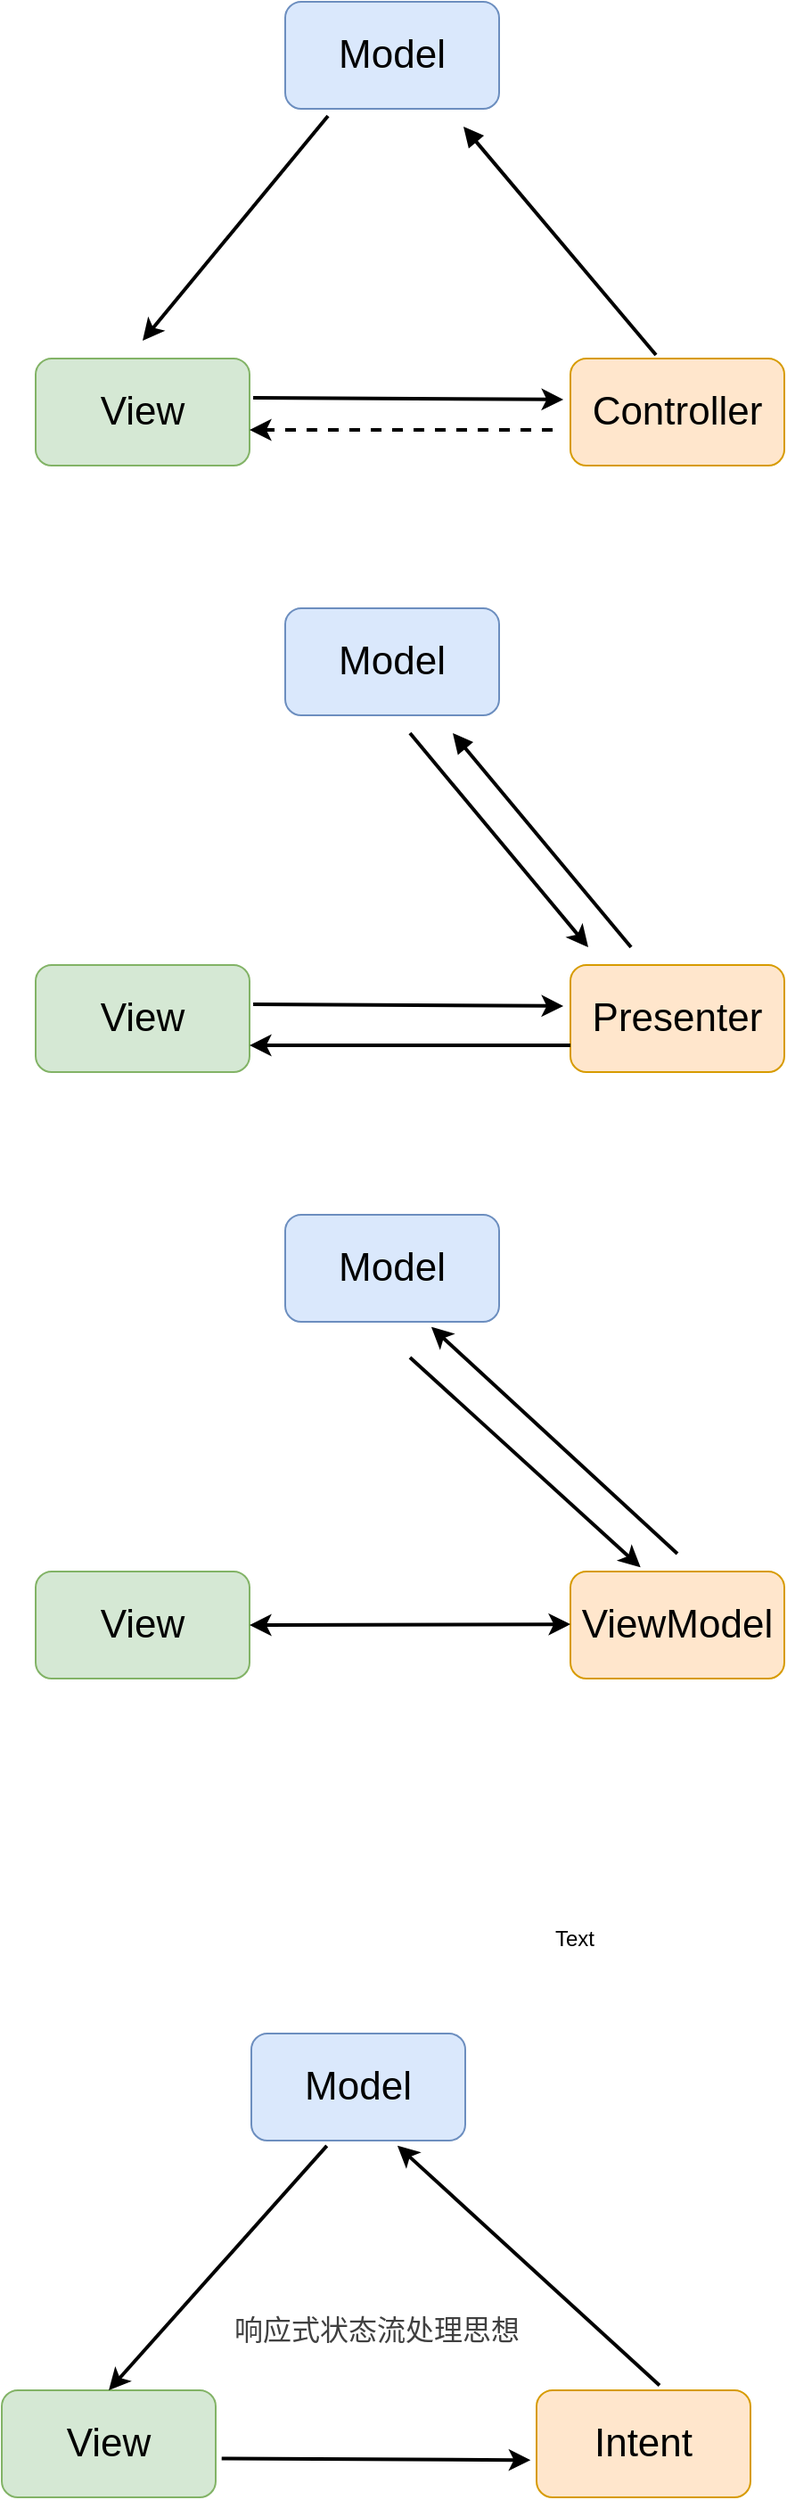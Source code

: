 <mxfile version="24.6.4" type="github">
  <diagram name="第 1 页" id="bIuQGuMB9vD3CDJqxjco">
    <mxGraphModel dx="1266" dy="583" grid="0" gridSize="10" guides="1" tooltips="1" connect="1" arrows="1" fold="1" page="1" pageScale="1" pageWidth="827" pageHeight="1169" math="0" shadow="0">
      <root>
        <mxCell id="0" />
        <mxCell id="1" parent="0" />
        <mxCell id="GrxSUHecFxTpnnazrMTy-1" value="&lt;font style=&quot;font-size: 22px&quot;&gt;Model&lt;/font&gt;" style="rounded=1;whiteSpace=wrap;html=1;fillColor=#dae8fc;strokeColor=#6c8ebf;" vertex="1" parent="1">
          <mxGeometry x="320" y="80" width="120" height="60" as="geometry" />
        </mxCell>
        <mxCell id="GrxSUHecFxTpnnazrMTy-2" value="&lt;font style=&quot;font-size: 22px&quot;&gt;View&lt;/font&gt;" style="rounded=1;whiteSpace=wrap;html=1;fillColor=#d5e8d4;strokeColor=#82b366;" vertex="1" parent="1">
          <mxGeometry x="180" y="280" width="120" height="60" as="geometry" />
        </mxCell>
        <mxCell id="GrxSUHecFxTpnnazrMTy-3" value="&lt;span style=&quot;font-size: 22px&quot;&gt;Controller&lt;/span&gt;" style="rounded=1;whiteSpace=wrap;html=1;fillColor=#ffe6cc;strokeColor=#d79b00;" vertex="1" parent="1">
          <mxGeometry x="480" y="280" width="120" height="60" as="geometry" />
        </mxCell>
        <mxCell id="GrxSUHecFxTpnnazrMTy-4" value="" style="endArrow=classic;html=1;rounded=0;fontSize=22;exitX=1.017;exitY=0.367;exitDx=0;exitDy=0;exitPerimeter=0;entryX=-0.033;entryY=0.383;entryDx=0;entryDy=0;entryPerimeter=0;strokeWidth=2;" edge="1" parent="1" source="GrxSUHecFxTpnnazrMTy-2" target="GrxSUHecFxTpnnazrMTy-3">
          <mxGeometry width="50" height="50" relative="1" as="geometry">
            <mxPoint x="310" y="430" as="sourcePoint" />
            <mxPoint x="360" y="380" as="targetPoint" />
          </mxGeometry>
        </mxCell>
        <mxCell id="GrxSUHecFxTpnnazrMTy-5" value="" style="endArrow=block;html=1;rounded=0;fontSize=22;exitX=0.4;exitY=-0.033;exitDx=0;exitDy=0;exitPerimeter=0;strokeWidth=2;endFill=1;" edge="1" parent="1" source="GrxSUHecFxTpnnazrMTy-3">
          <mxGeometry width="50" height="50" relative="1" as="geometry">
            <mxPoint x="520" y="270" as="sourcePoint" />
            <mxPoint x="420" y="150" as="targetPoint" />
          </mxGeometry>
        </mxCell>
        <mxCell id="GrxSUHecFxTpnnazrMTy-6" value="" style="endArrow=classic;html=1;rounded=0;fontSize=22;exitX=0.2;exitY=1.067;exitDx=0;exitDy=0;exitPerimeter=0;strokeWidth=2;" edge="1" parent="1" source="GrxSUHecFxTpnnazrMTy-1">
          <mxGeometry width="50" height="50" relative="1" as="geometry">
            <mxPoint x="220" y="210" as="sourcePoint" />
            <mxPoint x="240" y="270" as="targetPoint" />
            <Array as="points">
              <mxPoint x="240" y="270" />
            </Array>
          </mxGeometry>
        </mxCell>
        <mxCell id="GrxSUHecFxTpnnazrMTy-7" value="&lt;font style=&quot;font-size: 22px&quot;&gt;Model&lt;/font&gt;" style="rounded=1;whiteSpace=wrap;html=1;fillColor=#dae8fc;strokeColor=#6c8ebf;" vertex="1" parent="1">
          <mxGeometry x="320" y="420" width="120" height="60" as="geometry" />
        </mxCell>
        <mxCell id="GrxSUHecFxTpnnazrMTy-8" value="&lt;font style=&quot;font-size: 22px&quot;&gt;View&lt;/font&gt;" style="rounded=1;whiteSpace=wrap;html=1;fillColor=#d5e8d4;strokeColor=#82b366;" vertex="1" parent="1">
          <mxGeometry x="180" y="620" width="120" height="60" as="geometry" />
        </mxCell>
        <mxCell id="GrxSUHecFxTpnnazrMTy-9" value="&lt;font style=&quot;font-size: 22px&quot;&gt;Presenter&lt;/font&gt;" style="rounded=1;whiteSpace=wrap;html=1;fillColor=#ffe6cc;strokeColor=#d79b00;" vertex="1" parent="1">
          <mxGeometry x="480" y="620" width="120" height="60" as="geometry" />
        </mxCell>
        <mxCell id="GrxSUHecFxTpnnazrMTy-10" value="" style="endArrow=classic;html=1;rounded=0;fontSize=22;exitX=1.017;exitY=0.367;exitDx=0;exitDy=0;exitPerimeter=0;entryX=-0.033;entryY=0.383;entryDx=0;entryDy=0;entryPerimeter=0;strokeWidth=2;" edge="1" parent="1" source="GrxSUHecFxTpnnazrMTy-8" target="GrxSUHecFxTpnnazrMTy-9">
          <mxGeometry width="50" height="50" relative="1" as="geometry">
            <mxPoint x="310" y="770" as="sourcePoint" />
            <mxPoint x="360" y="720" as="targetPoint" />
          </mxGeometry>
        </mxCell>
        <mxCell id="GrxSUHecFxTpnnazrMTy-11" value="" style="endArrow=block;html=1;rounded=0;fontSize=22;strokeWidth=2;endFill=1;" edge="1" parent="1">
          <mxGeometry width="50" height="50" relative="1" as="geometry">
            <mxPoint x="514" y="610" as="sourcePoint" />
            <mxPoint x="414" y="490" as="targetPoint" />
          </mxGeometry>
        </mxCell>
        <mxCell id="GrxSUHecFxTpnnazrMTy-12" value="" style="endArrow=classic;html=1;rounded=0;fontSize=22;strokeWidth=2;dashed=1;" edge="1" parent="1">
          <mxGeometry width="50" height="50" relative="1" as="geometry">
            <mxPoint x="470" y="320" as="sourcePoint" />
            <mxPoint x="300" y="320" as="targetPoint" />
            <Array as="points">
              <mxPoint x="460" y="320" />
            </Array>
          </mxGeometry>
        </mxCell>
        <mxCell id="GrxSUHecFxTpnnazrMTy-13" value="" style="endArrow=classic;html=1;rounded=0;fontSize=22;strokeWidth=2;exitX=0;exitY=0.75;exitDx=0;exitDy=0;entryX=1;entryY=0.75;entryDx=0;entryDy=0;" edge="1" parent="1" source="GrxSUHecFxTpnnazrMTy-9" target="GrxSUHecFxTpnnazrMTy-8">
          <mxGeometry width="50" height="50" relative="1" as="geometry">
            <mxPoint x="350" y="730" as="sourcePoint" />
            <mxPoint x="400" y="680" as="targetPoint" />
          </mxGeometry>
        </mxCell>
        <mxCell id="GrxSUHecFxTpnnazrMTy-14" value="" style="endArrow=classic;html=1;rounded=0;fontSize=22;strokeWidth=2;" edge="1" parent="1">
          <mxGeometry width="50" height="50" relative="1" as="geometry">
            <mxPoint x="390" y="490" as="sourcePoint" />
            <mxPoint x="490" y="610" as="targetPoint" />
          </mxGeometry>
        </mxCell>
        <mxCell id="GrxSUHecFxTpnnazrMTy-15" value="&lt;font style=&quot;font-size: 22px&quot;&gt;Model&lt;/font&gt;" style="rounded=1;whiteSpace=wrap;html=1;fillColor=#dae8fc;strokeColor=#6c8ebf;" vertex="1" parent="1">
          <mxGeometry x="320" y="760" width="120" height="60" as="geometry" />
        </mxCell>
        <mxCell id="GrxSUHecFxTpnnazrMTy-16" value="&lt;font style=&quot;font-size: 22px&quot;&gt;View&lt;/font&gt;" style="rounded=1;whiteSpace=wrap;html=1;fillColor=#d5e8d4;strokeColor=#82b366;" vertex="1" parent="1">
          <mxGeometry x="180" y="960" width="120" height="60" as="geometry" />
        </mxCell>
        <mxCell id="GrxSUHecFxTpnnazrMTy-17" value="&lt;span style=&quot;font-size: 22px&quot;&gt;ViewModel&lt;/span&gt;" style="rounded=1;whiteSpace=wrap;html=1;fillColor=#ffe6cc;strokeColor=#d79b00;" vertex="1" parent="1">
          <mxGeometry x="480" y="960" width="120" height="60" as="geometry" />
        </mxCell>
        <mxCell id="GrxSUHecFxTpnnazrMTy-18" value="" style="endArrow=classic;startArrow=classic;html=1;rounded=0;fontSize=22;strokeWidth=2;exitX=1;exitY=0.5;exitDx=0;exitDy=0;" edge="1" parent="1" source="GrxSUHecFxTpnnazrMTy-16">
          <mxGeometry width="50" height="50" relative="1" as="geometry">
            <mxPoint x="310" y="990.03" as="sourcePoint" />
            <mxPoint x="480" y="989.55" as="targetPoint" />
          </mxGeometry>
        </mxCell>
        <mxCell id="GrxSUHecFxTpnnazrMTy-19" value="" style="endArrow=classic;html=1;rounded=0;fontSize=22;strokeWidth=2;entryX=0.683;entryY=1.048;entryDx=0;entryDy=0;entryPerimeter=0;" edge="1" parent="1" target="GrxSUHecFxTpnnazrMTy-15">
          <mxGeometry width="50" height="50" relative="1" as="geometry">
            <mxPoint x="540" y="950" as="sourcePoint" />
            <mxPoint x="510" y="860" as="targetPoint" />
          </mxGeometry>
        </mxCell>
        <mxCell id="GrxSUHecFxTpnnazrMTy-20" value="" style="endArrow=classic;html=1;rounded=0;fontSize=22;strokeWidth=2;entryX=0.328;entryY=-0.039;entryDx=0;entryDy=0;entryPerimeter=0;" edge="1" parent="1" target="GrxSUHecFxTpnnazrMTy-17">
          <mxGeometry width="50" height="50" relative="1" as="geometry">
            <mxPoint x="390" y="840" as="sourcePoint" />
            <mxPoint x="430" y="860" as="targetPoint" />
          </mxGeometry>
        </mxCell>
        <mxCell id="GrxSUHecFxTpnnazrMTy-21" value="&lt;font style=&quot;font-size: 22px&quot;&gt;Model&lt;/font&gt;" style="rounded=1;whiteSpace=wrap;html=1;fillColor=#dae8fc;strokeColor=#6c8ebf;" vertex="1" parent="1">
          <mxGeometry x="301" y="1219" width="120" height="60" as="geometry" />
        </mxCell>
        <mxCell id="GrxSUHecFxTpnnazrMTy-22" value="&lt;font style=&quot;font-size: 22px&quot;&gt;View&lt;/font&gt;" style="rounded=1;whiteSpace=wrap;html=1;fillColor=#d5e8d4;strokeColor=#82b366;" vertex="1" parent="1">
          <mxGeometry x="161" y="1419" width="120" height="60" as="geometry" />
        </mxCell>
        <mxCell id="GrxSUHecFxTpnnazrMTy-23" value="&lt;span style=&quot;font-size: 22px&quot;&gt;Intent&lt;/span&gt;" style="rounded=1;whiteSpace=wrap;html=1;fillColor=#ffe6cc;strokeColor=#d79b00;" vertex="1" parent="1">
          <mxGeometry x="461" y="1419" width="120" height="60" as="geometry" />
        </mxCell>
        <mxCell id="GrxSUHecFxTpnnazrMTy-24" value="" style="endArrow=classic;html=1;rounded=0;fontSize=22;strokeWidth=2;entryX=0.683;entryY=1.048;entryDx=0;entryDy=0;entryPerimeter=0;exitX=0.575;exitY=-0.046;exitDx=0;exitDy=0;exitPerimeter=0;" edge="1" parent="1" source="GrxSUHecFxTpnnazrMTy-23" target="GrxSUHecFxTpnnazrMTy-21">
          <mxGeometry width="50" height="50" relative="1" as="geometry">
            <mxPoint x="521" y="1409" as="sourcePoint" />
            <mxPoint x="491" y="1319" as="targetPoint" />
          </mxGeometry>
        </mxCell>
        <mxCell id="GrxSUHecFxTpnnazrMTy-25" value="" style="endArrow=classic;html=1;rounded=0;fontSize=22;strokeWidth=2;exitX=1.028;exitY=0.637;exitDx=0;exitDy=0;exitPerimeter=0;entryX=-0.028;entryY=0.652;entryDx=0;entryDy=0;entryPerimeter=0;" edge="1" parent="1" source="GrxSUHecFxTpnnazrMTy-22" target="GrxSUHecFxTpnnazrMTy-23">
          <mxGeometry width="50" height="50" relative="1" as="geometry">
            <mxPoint x="291" y="1489" as="sourcePoint" />
            <mxPoint x="451" y="1457" as="targetPoint" />
          </mxGeometry>
        </mxCell>
        <mxCell id="GrxSUHecFxTpnnazrMTy-26" value="" style="endArrow=classic;html=1;rounded=0;fontSize=22;strokeWidth=2;entryX=0.5;entryY=0;entryDx=0;entryDy=0;exitX=0.353;exitY=1.049;exitDx=0;exitDy=0;exitPerimeter=0;" edge="1" parent="1" source="GrxSUHecFxTpnnazrMTy-21" target="GrxSUHecFxTpnnazrMTy-22">
          <mxGeometry width="50" height="50" relative="1" as="geometry">
            <mxPoint x="251" y="1359" as="sourcePoint" />
            <mxPoint x="301" y="1309" as="targetPoint" />
          </mxGeometry>
        </mxCell>
        <mxCell id="GrxSUHecFxTpnnazrMTy-27" value="&lt;span style=&quot;color: rgb(64 , 64 , 64) ; font-family: , &amp;#34;system-ui&amp;#34; , &amp;#34;apple color emoji&amp;#34; , &amp;#34;segoe ui emoji&amp;#34; , &amp;#34;segoe ui symbol&amp;#34; , &amp;#34;segoe ui&amp;#34; , &amp;#34;pingfang sc&amp;#34; , &amp;#34;hiragino sans gb&amp;#34; , &amp;#34;microsoft yahei&amp;#34; , &amp;#34;helvetica neue&amp;#34; , &amp;#34;helvetica&amp;#34; , &amp;#34;arial&amp;#34; , sans-serif ; font-size: 16px ; text-align: left ; background-color: rgb(255 , 255 , 255)&quot;&gt;响应式状态流处理思想&lt;/span&gt;" style="text;html=1;align=center;verticalAlign=middle;resizable=0;points=[];autosize=1;strokeColor=none;fillColor=none;fontSize=22;" vertex="1" parent="1">
          <mxGeometry x="286" y="1368" width="170" height="32" as="geometry" />
        </mxCell>
        <mxCell id="GrxSUHecFxTpnnazrMTy-29" value="Text" style="text;html=1;align=center;verticalAlign=middle;resizable=0;points=[];autosize=1;strokeColor=none;fillColor=none;" vertex="1" parent="1">
          <mxGeometry x="462" y="1153" width="40" height="26" as="geometry" />
        </mxCell>
      </root>
    </mxGraphModel>
  </diagram>
</mxfile>
